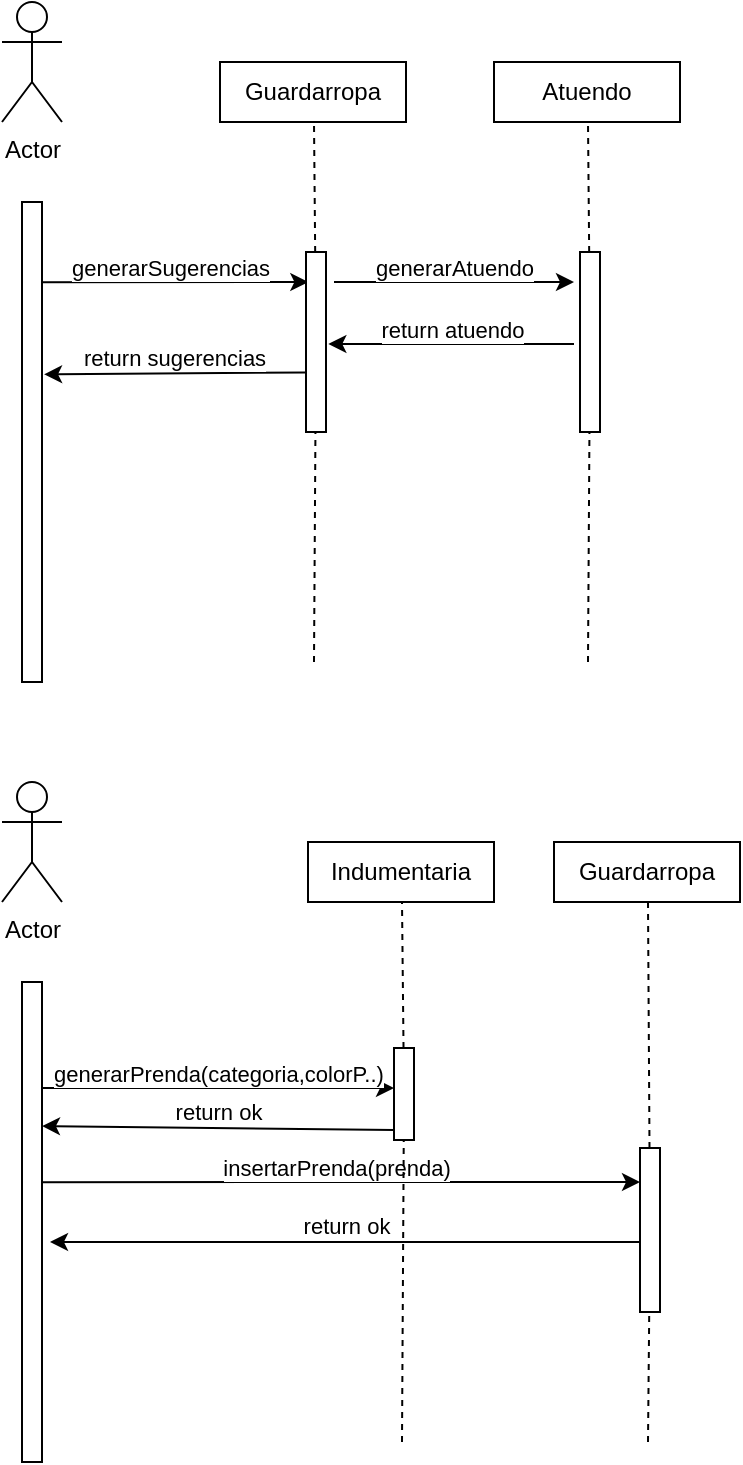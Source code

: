 <mxfile version="10.6.9" type="device"><diagram id="LmKHeaCo524JEbf8UqAX" name="diagramaDeSecuencia"><mxGraphModel dx="992" dy="557" grid="1" gridSize="10" guides="1" tooltips="1" connect="1" arrows="1" fold="1" page="1" pageScale="1" pageWidth="827" pageHeight="1169" math="0" shadow="0"><root><mxCell id="ICjFdKoyndkia3l5xcBs-0"/><mxCell id="ICjFdKoyndkia3l5xcBs-1" parent="ICjFdKoyndkia3l5xcBs-0"/><mxCell id="UjDspCc9xQeSMF0IgpJJ-3" value="generarSugerencias&lt;br&gt;" style="endArrow=classic;html=1;entryX=0.833;entryY=0.117;entryDx=0;entryDy=0;entryPerimeter=0;jumpStyle=sharp;spacingTop=-15;exitX=0.833;exitY=0.6;exitDx=0;exitDy=0;exitPerimeter=0;" parent="ICjFdKoyndkia3l5xcBs-1" source="UjDspCc9xQeSMF0IgpJJ-1" target="ICjFdKoyndkia3l5xcBs-4" edge="1"><mxGeometry width="50" height="50" relative="1" as="geometry"><mxPoint x="130" y="160" as="sourcePoint"/><mxPoint x="250" y="200" as="targetPoint"/></mxGeometry></mxCell><mxCell id="ICjFdKoyndkia3l5xcBs-2" value="Actor" style="shape=umlActor;verticalLabelPosition=bottom;labelBackgroundColor=#ffffff;verticalAlign=top;html=1;outlineConnect=0;" parent="ICjFdKoyndkia3l5xcBs-1" vertex="1"><mxGeometry x="104" y="20" width="30" height="60" as="geometry"/></mxCell><mxCell id="ICjFdKoyndkia3l5xcBs-3" value="" style="endArrow=none;dashed=1;html=1;" parent="ICjFdKoyndkia3l5xcBs-1" source="ICjFdKoyndkia3l5xcBs-4" edge="1"><mxGeometry width="50" height="50" relative="1" as="geometry"><mxPoint x="260" y="350" as="sourcePoint"/><mxPoint x="260" y="80" as="targetPoint"/></mxGeometry></mxCell><mxCell id="ICjFdKoyndkia3l5xcBs-4" value="" style="rounded=0;whiteSpace=wrap;html=1;rotation=-90;" parent="ICjFdKoyndkia3l5xcBs-1" vertex="1"><mxGeometry x="216" y="185" width="90" height="10" as="geometry"/></mxCell><mxCell id="ICjFdKoyndkia3l5xcBs-5" value="" style="endArrow=none;dashed=1;html=1;" parent="ICjFdKoyndkia3l5xcBs-1" target="ICjFdKoyndkia3l5xcBs-4" edge="1"><mxGeometry width="50" height="50" relative="1" as="geometry"><mxPoint x="260" y="350" as="sourcePoint"/><mxPoint x="260" y="80" as="targetPoint"/></mxGeometry></mxCell><mxCell id="UjDspCc9xQeSMF0IgpJJ-0" value="Guardarropa" style="rounded=0;whiteSpace=wrap;html=1;" parent="ICjFdKoyndkia3l5xcBs-1" vertex="1"><mxGeometry x="213" y="50" width="93" height="30" as="geometry"/></mxCell><mxCell id="UjDspCc9xQeSMF0IgpJJ-1" value="" style="rounded=0;whiteSpace=wrap;html=1;rotation=-90;" parent="ICjFdKoyndkia3l5xcBs-1" vertex="1"><mxGeometry x="-1" y="235" width="240" height="10" as="geometry"/></mxCell><mxCell id="UXaSlzLU2jZNRbYsOpiA-0" value="return sugerencias" style="endArrow=classic;html=1;entryX=0.641;entryY=1.104;entryDx=0;entryDy=0;entryPerimeter=0;exitX=0.331;exitY=-0.04;exitDx=0;exitDy=0;exitPerimeter=0;spacingTop=-15;" parent="ICjFdKoyndkia3l5xcBs-1" source="ICjFdKoyndkia3l5xcBs-4" target="UjDspCc9xQeSMF0IgpJJ-1" edge="1"><mxGeometry width="50" height="50" relative="1" as="geometry"><mxPoint x="166" y="260" as="sourcePoint"/><mxPoint x="216" y="210" as="targetPoint"/></mxGeometry></mxCell><mxCell id="MVRxbPxCxo6RrRx9wELy-0" value="insertarPrenda(prenda)&lt;br&gt;" style="endArrow=classic;html=1;jumpStyle=sharp;spacingTop=-15;exitX=0.583;exitY=0.6;exitDx=0;exitDy=0;exitPerimeter=0;" parent="ICjFdKoyndkia3l5xcBs-1" source="MVRxbPxCxo6RrRx9wELy-6" edge="1"><mxGeometry width="50" height="50" relative="1" as="geometry"><mxPoint x="130" y="610" as="sourcePoint"/><mxPoint x="423" y="610" as="targetPoint"/></mxGeometry></mxCell><mxCell id="MVRxbPxCxo6RrRx9wELy-1" value="Actor" style="shape=umlActor;verticalLabelPosition=bottom;labelBackgroundColor=#ffffff;verticalAlign=top;html=1;outlineConnect=0;" parent="ICjFdKoyndkia3l5xcBs-1" vertex="1"><mxGeometry x="104" y="410" width="30" height="60" as="geometry"/></mxCell><mxCell id="MVRxbPxCxo6RrRx9wELy-2" value="" style="endArrow=none;dashed=1;html=1;" parent="ICjFdKoyndkia3l5xcBs-1" source="MVRxbPxCxo6RrRx9wELy-3" edge="1"><mxGeometry width="50" height="50" relative="1" as="geometry"><mxPoint x="304" y="740" as="sourcePoint"/><mxPoint x="304" y="470" as="targetPoint"/></mxGeometry></mxCell><mxCell id="MVRxbPxCxo6RrRx9wELy-3" value="" style="rounded=0;whiteSpace=wrap;html=1;rotation=-90;" parent="ICjFdKoyndkia3l5xcBs-1" vertex="1"><mxGeometry x="282" y="561" width="46" height="10" as="geometry"/></mxCell><mxCell id="MVRxbPxCxo6RrRx9wELy-4" value="" style="endArrow=none;dashed=1;html=1;" parent="ICjFdKoyndkia3l5xcBs-1" target="MVRxbPxCxo6RrRx9wELy-3" edge="1"><mxGeometry width="50" height="50" relative="1" as="geometry"><mxPoint x="304" y="740" as="sourcePoint"/><mxPoint x="304" y="470" as="targetPoint"/></mxGeometry></mxCell><mxCell id="MVRxbPxCxo6RrRx9wELy-5" value="Indumentaria" style="rounded=0;whiteSpace=wrap;html=1;" parent="ICjFdKoyndkia3l5xcBs-1" vertex="1"><mxGeometry x="257" y="440" width="93" height="30" as="geometry"/></mxCell><mxCell id="MVRxbPxCxo6RrRx9wELy-6" value="" style="rounded=0;whiteSpace=wrap;html=1;rotation=-90;" parent="ICjFdKoyndkia3l5xcBs-1" vertex="1"><mxGeometry x="-1" y="625" width="240" height="10" as="geometry"/></mxCell><mxCell id="MVRxbPxCxo6RrRx9wELy-7" value="return ok" style="endArrow=classic;html=1;spacingTop=-16;" parent="ICjFdKoyndkia3l5xcBs-1" edge="1"><mxGeometry width="50" height="50" relative="1" as="geometry"><mxPoint x="423" y="640" as="sourcePoint"/><mxPoint x="128" y="640" as="targetPoint"/></mxGeometry></mxCell><mxCell id="ysW1x_ZSWHqqh_eTWENq-0" value="" style="endArrow=none;dashed=1;html=1;" parent="ICjFdKoyndkia3l5xcBs-1" source="ysW1x_ZSWHqqh_eTWENq-1" edge="1"><mxGeometry width="50" height="50" relative="1" as="geometry"><mxPoint x="397" y="350" as="sourcePoint"/><mxPoint x="397" y="80" as="targetPoint"/></mxGeometry></mxCell><mxCell id="ysW1x_ZSWHqqh_eTWENq-1" value="" style="rounded=0;whiteSpace=wrap;html=1;rotation=-90;" parent="ICjFdKoyndkia3l5xcBs-1" vertex="1"><mxGeometry x="353" y="185" width="90" height="10" as="geometry"/></mxCell><mxCell id="ysW1x_ZSWHqqh_eTWENq-2" value="" style="endArrow=none;dashed=1;html=1;" parent="ICjFdKoyndkia3l5xcBs-1" target="ysW1x_ZSWHqqh_eTWENq-1" edge="1"><mxGeometry width="50" height="50" relative="1" as="geometry"><mxPoint x="397" y="350" as="sourcePoint"/><mxPoint x="397" y="80" as="targetPoint"/></mxGeometry></mxCell><mxCell id="ysW1x_ZSWHqqh_eTWENq-3" value="Atuendo" style="rounded=0;whiteSpace=wrap;html=1;" parent="ICjFdKoyndkia3l5xcBs-1" vertex="1"><mxGeometry x="350" y="50" width="93" height="30" as="geometry"/></mxCell><mxCell id="ysW1x_ZSWHqqh_eTWENq-4" value="generarAtuendo&lt;br&gt;" style="endArrow=classic;html=1;jumpStyle=sharp;spacingTop=-15;" parent="ICjFdKoyndkia3l5xcBs-1" edge="1"><mxGeometry width="50" height="50" relative="1" as="geometry"><mxPoint x="270" y="160" as="sourcePoint"/><mxPoint x="390" y="160" as="targetPoint"/></mxGeometry></mxCell><mxCell id="ysW1x_ZSWHqqh_eTWENq-5" value="return atuendo" style="endArrow=classic;html=1;entryX=0.641;entryY=1.104;entryDx=0;entryDy=0;entryPerimeter=0;spacingTop=-15;" parent="ICjFdKoyndkia3l5xcBs-1" edge="1"><mxGeometry width="50" height="50" relative="1" as="geometry"><mxPoint x="390" y="191" as="sourcePoint"/><mxPoint x="267.167" y="191" as="targetPoint"/></mxGeometry></mxCell><mxCell id="ysW1x_ZSWHqqh_eTWENq-6" value="" style="endArrow=none;dashed=1;html=1;" parent="ICjFdKoyndkia3l5xcBs-1" source="ysW1x_ZSWHqqh_eTWENq-7" edge="1"><mxGeometry width="50" height="50" relative="1" as="geometry"><mxPoint x="427" y="740" as="sourcePoint"/><mxPoint x="427" y="470" as="targetPoint"/></mxGeometry></mxCell><mxCell id="ysW1x_ZSWHqqh_eTWENq-7" value="" style="rounded=0;whiteSpace=wrap;html=1;rotation=-90;" parent="ICjFdKoyndkia3l5xcBs-1" vertex="1"><mxGeometry x="387" y="629" width="82" height="10" as="geometry"/></mxCell><mxCell id="ysW1x_ZSWHqqh_eTWENq-8" value="" style="endArrow=none;dashed=1;html=1;" parent="ICjFdKoyndkia3l5xcBs-1" target="ysW1x_ZSWHqqh_eTWENq-7" edge="1"><mxGeometry width="50" height="50" relative="1" as="geometry"><mxPoint x="427" y="740" as="sourcePoint"/><mxPoint x="427" y="470" as="targetPoint"/></mxGeometry></mxCell><mxCell id="ysW1x_ZSWHqqh_eTWENq-9" value="Guardarropa" style="rounded=0;whiteSpace=wrap;html=1;" parent="ICjFdKoyndkia3l5xcBs-1" vertex="1"><mxGeometry x="380" y="440" width="93" height="30" as="geometry"/></mxCell><mxCell id="ysW1x_ZSWHqqh_eTWENq-10" value="generarPrenda(categoria,colorP..)&lt;br&gt;" style="endArrow=classic;html=1;jumpStyle=sharp;spacingTop=-15;" parent="ICjFdKoyndkia3l5xcBs-1" edge="1"><mxGeometry width="50" height="50" relative="1" as="geometry"><mxPoint x="124" y="563" as="sourcePoint"/><mxPoint x="300" y="563" as="targetPoint"/></mxGeometry></mxCell><mxCell id="ysW1x_ZSWHqqh_eTWENq-11" value="return ok" style="endArrow=classic;html=1;spacingTop=-16;" parent="ICjFdKoyndkia3l5xcBs-1" edge="1"><mxGeometry width="50" height="50" relative="1" as="geometry"><mxPoint x="300" y="584" as="sourcePoint"/><mxPoint x="124" y="582" as="targetPoint"/></mxGeometry></mxCell></root></mxGraphModel></diagram></mxfile>
